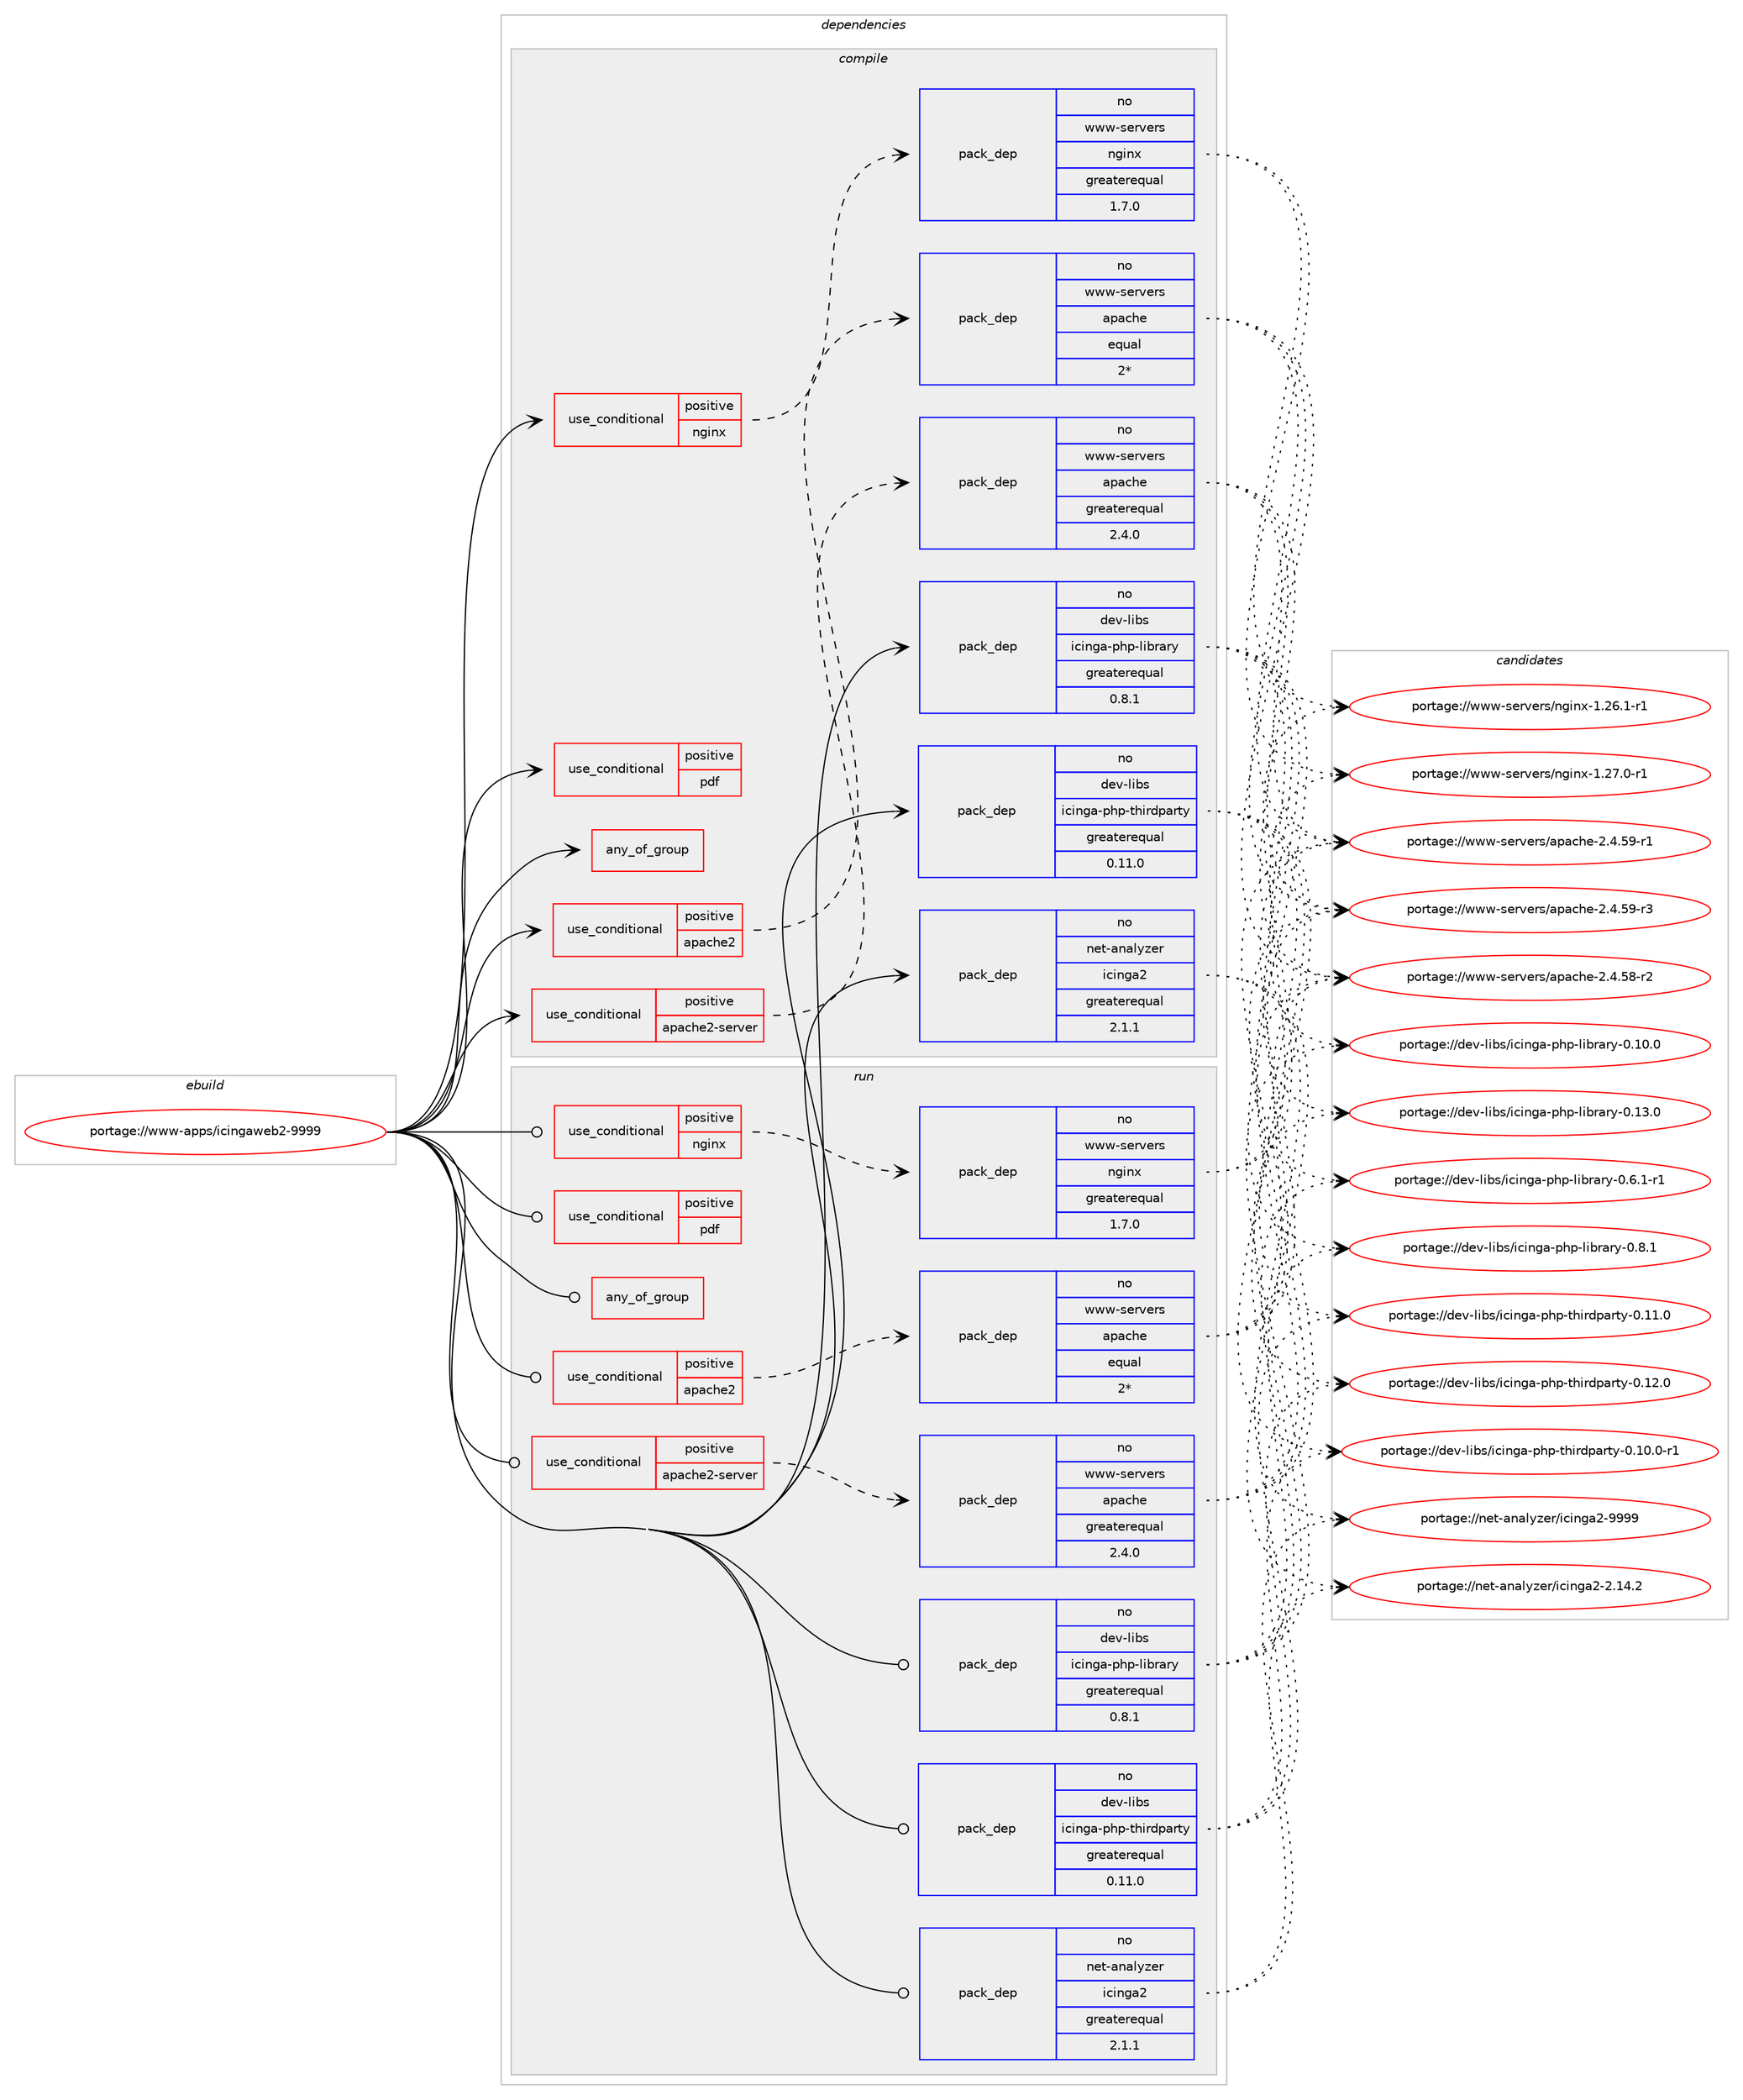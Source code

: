digraph prolog {

# *************
# Graph options
# *************

newrank=true;
concentrate=true;
compound=true;
graph [rankdir=LR,fontname=Helvetica,fontsize=10,ranksep=1.5];#, ranksep=2.5, nodesep=0.2];
edge  [arrowhead=vee];
node  [fontname=Helvetica,fontsize=10];

# **********
# The ebuild
# **********

subgraph cluster_leftcol {
color=gray;
rank=same;
label=<<i>ebuild</i>>;
id [label="portage://www-apps/icingaweb2-9999", color=red, width=4, href="../www-apps/icingaweb2-9999.svg"];
}

# ****************
# The dependencies
# ****************

subgraph cluster_midcol {
color=gray;
label=<<i>dependencies</i>>;
subgraph cluster_compile {
fillcolor="#eeeeee";
style=filled;
label=<<i>compile</i>>;
subgraph any2998 {
dependency223854 [label=<<TABLE BORDER="0" CELLBORDER="1" CELLSPACING="0" CELLPADDING="4"><TR><TD CELLPADDING="10">any_of_group</TD></TR></TABLE>>, shape=none, color=red];# *** BEGIN UNKNOWN DEPENDENCY TYPE (TODO) ***
# dependency223854 -> package_dependency(portage://www-apps/icingaweb2-9999,install,no,dev-lang,php,none,[,,],[slot(8.0)],[use(optenable(apache2),none),use(enable(cli),none),use(optenable(fpm),none),use(enable(gd),none),use(enable(intl),none),use(optenable(ldap),none),use(optenable(mysql),none),use(enable(nls),none),use(enable(pdo),none),use(optenable(postgres),none),use(enable(sockets),none),use(enable(ssl),none),use(enable(xslt),none),use(enable(xml),none)])
# *** END UNKNOWN DEPENDENCY TYPE (TODO) ***

# *** BEGIN UNKNOWN DEPENDENCY TYPE (TODO) ***
# dependency223854 -> package_dependency(portage://www-apps/icingaweb2-9999,install,no,dev-lang,php,none,[,,],[slot(8.1)],[use(optenable(apache2),none),use(enable(cli),none),use(optenable(fpm),none),use(enable(gd),none),use(enable(intl),none),use(optenable(ldap),none),use(optenable(mysql),none),use(enable(nls),none),use(enable(pdo),none),use(optenable(postgres),none),use(enable(sockets),none),use(enable(ssl),none),use(enable(xslt),none),use(enable(xml),none)])
# *** END UNKNOWN DEPENDENCY TYPE (TODO) ***

}
id:e -> dependency223854:w [weight=20,style="solid",arrowhead="vee"];
subgraph cond116133 {
dependency223855 [label=<<TABLE BORDER="0" CELLBORDER="1" CELLSPACING="0" CELLPADDING="4"><TR><TD ROWSPAN="3" CELLPADDING="10">use_conditional</TD></TR><TR><TD>positive</TD></TR><TR><TD>apache2</TD></TR></TABLE>>, shape=none, color=red];
subgraph pack104524 {
dependency223856 [label=<<TABLE BORDER="0" CELLBORDER="1" CELLSPACING="0" CELLPADDING="4" WIDTH="220"><TR><TD ROWSPAN="6" CELLPADDING="30">pack_dep</TD></TR><TR><TD WIDTH="110">no</TD></TR><TR><TD>www-servers</TD></TR><TR><TD>apache</TD></TR><TR><TD>equal</TD></TR><TR><TD>2*</TD></TR></TABLE>>, shape=none, color=blue];
}
dependency223855:e -> dependency223856:w [weight=20,style="dashed",arrowhead="vee"];
}
id:e -> dependency223855:w [weight=20,style="solid",arrowhead="vee"];
subgraph cond116134 {
dependency223857 [label=<<TABLE BORDER="0" CELLBORDER="1" CELLSPACING="0" CELLPADDING="4"><TR><TD ROWSPAN="3" CELLPADDING="10">use_conditional</TD></TR><TR><TD>positive</TD></TR><TR><TD>apache2-server</TD></TR></TABLE>>, shape=none, color=red];
subgraph pack104525 {
dependency223858 [label=<<TABLE BORDER="0" CELLBORDER="1" CELLSPACING="0" CELLPADDING="4" WIDTH="220"><TR><TD ROWSPAN="6" CELLPADDING="30">pack_dep</TD></TR><TR><TD WIDTH="110">no</TD></TR><TR><TD>www-servers</TD></TR><TR><TD>apache</TD></TR><TR><TD>greaterequal</TD></TR><TR><TD>2.4.0</TD></TR></TABLE>>, shape=none, color=blue];
}
dependency223857:e -> dependency223858:w [weight=20,style="dashed",arrowhead="vee"];
}
id:e -> dependency223857:w [weight=20,style="solid",arrowhead="vee"];
subgraph cond116135 {
dependency223859 [label=<<TABLE BORDER="0" CELLBORDER="1" CELLSPACING="0" CELLPADDING="4"><TR><TD ROWSPAN="3" CELLPADDING="10">use_conditional</TD></TR><TR><TD>positive</TD></TR><TR><TD>nginx</TD></TR></TABLE>>, shape=none, color=red];
subgraph pack104526 {
dependency223860 [label=<<TABLE BORDER="0" CELLBORDER="1" CELLSPACING="0" CELLPADDING="4" WIDTH="220"><TR><TD ROWSPAN="6" CELLPADDING="30">pack_dep</TD></TR><TR><TD WIDTH="110">no</TD></TR><TR><TD>www-servers</TD></TR><TR><TD>nginx</TD></TR><TR><TD>greaterequal</TD></TR><TR><TD>1.7.0</TD></TR></TABLE>>, shape=none, color=blue];
}
dependency223859:e -> dependency223860:w [weight=20,style="dashed",arrowhead="vee"];
}
id:e -> dependency223859:w [weight=20,style="solid",arrowhead="vee"];
subgraph cond116136 {
dependency223861 [label=<<TABLE BORDER="0" CELLBORDER="1" CELLSPACING="0" CELLPADDING="4"><TR><TD ROWSPAN="3" CELLPADDING="10">use_conditional</TD></TR><TR><TD>positive</TD></TR><TR><TD>pdf</TD></TR></TABLE>>, shape=none, color=red];
# *** BEGIN UNKNOWN DEPENDENCY TYPE (TODO) ***
# dependency223861 -> package_dependency(portage://www-apps/icingaweb2-9999,install,no,media-gfx,imagemagick,none,[,,],[],[use(enable(png),none)])
# *** END UNKNOWN DEPENDENCY TYPE (TODO) ***

}
id:e -> dependency223861:w [weight=20,style="solid",arrowhead="vee"];
# *** BEGIN UNKNOWN DEPENDENCY TYPE (TODO) ***
# id -> package_dependency(portage://www-apps/icingaweb2-9999,install,no,acct-group,icingacmd,none,[,,],[],[])
# *** END UNKNOWN DEPENDENCY TYPE (TODO) ***

# *** BEGIN UNKNOWN DEPENDENCY TYPE (TODO) ***
# id -> package_dependency(portage://www-apps/icingaweb2-9999,install,no,acct-group,icingaweb2,none,[,,],[],[])
# *** END UNKNOWN DEPENDENCY TYPE (TODO) ***

subgraph pack104527 {
dependency223862 [label=<<TABLE BORDER="0" CELLBORDER="1" CELLSPACING="0" CELLPADDING="4" WIDTH="220"><TR><TD ROWSPAN="6" CELLPADDING="30">pack_dep</TD></TR><TR><TD WIDTH="110">no</TD></TR><TR><TD>dev-libs</TD></TR><TR><TD>icinga-php-library</TD></TR><TR><TD>greaterequal</TD></TR><TR><TD>0.8.1</TD></TR></TABLE>>, shape=none, color=blue];
}
id:e -> dependency223862:w [weight=20,style="solid",arrowhead="vee"];
subgraph pack104528 {
dependency223863 [label=<<TABLE BORDER="0" CELLBORDER="1" CELLSPACING="0" CELLPADDING="4" WIDTH="220"><TR><TD ROWSPAN="6" CELLPADDING="30">pack_dep</TD></TR><TR><TD WIDTH="110">no</TD></TR><TR><TD>dev-libs</TD></TR><TR><TD>icinga-php-thirdparty</TD></TR><TR><TD>greaterequal</TD></TR><TR><TD>0.11.0</TD></TR></TABLE>>, shape=none, color=blue];
}
id:e -> dependency223863:w [weight=20,style="solid",arrowhead="vee"];
# *** BEGIN UNKNOWN DEPENDENCY TYPE (TODO) ***
# id -> package_dependency(portage://www-apps/icingaweb2-9999,install,no,dev-php,pecl-imagick,none,[,,],[],[])
# *** END UNKNOWN DEPENDENCY TYPE (TODO) ***

subgraph pack104529 {
dependency223864 [label=<<TABLE BORDER="0" CELLBORDER="1" CELLSPACING="0" CELLPADDING="4" WIDTH="220"><TR><TD ROWSPAN="6" CELLPADDING="30">pack_dep</TD></TR><TR><TD WIDTH="110">no</TD></TR><TR><TD>net-analyzer</TD></TR><TR><TD>icinga2</TD></TR><TR><TD>greaterequal</TD></TR><TR><TD>2.1.1</TD></TR></TABLE>>, shape=none, color=blue];
}
id:e -> dependency223864:w [weight=20,style="solid",arrowhead="vee"];
}
subgraph cluster_compileandrun {
fillcolor="#eeeeee";
style=filled;
label=<<i>compile and run</i>>;
}
subgraph cluster_run {
fillcolor="#eeeeee";
style=filled;
label=<<i>run</i>>;
subgraph any2999 {
dependency223865 [label=<<TABLE BORDER="0" CELLBORDER="1" CELLSPACING="0" CELLPADDING="4"><TR><TD CELLPADDING="10">any_of_group</TD></TR></TABLE>>, shape=none, color=red];# *** BEGIN UNKNOWN DEPENDENCY TYPE (TODO) ***
# dependency223865 -> package_dependency(portage://www-apps/icingaweb2-9999,run,no,dev-lang,php,none,[,,],[slot(8.0)],[use(optenable(apache2),none),use(enable(cli),none),use(optenable(fpm),none),use(enable(gd),none),use(enable(intl),none),use(optenable(ldap),none),use(optenable(mysql),none),use(enable(nls),none),use(enable(pdo),none),use(optenable(postgres),none),use(enable(sockets),none),use(enable(ssl),none),use(enable(xslt),none),use(enable(xml),none)])
# *** END UNKNOWN DEPENDENCY TYPE (TODO) ***

# *** BEGIN UNKNOWN DEPENDENCY TYPE (TODO) ***
# dependency223865 -> package_dependency(portage://www-apps/icingaweb2-9999,run,no,dev-lang,php,none,[,,],[slot(8.1)],[use(optenable(apache2),none),use(enable(cli),none),use(optenable(fpm),none),use(enable(gd),none),use(enable(intl),none),use(optenable(ldap),none),use(optenable(mysql),none),use(enable(nls),none),use(enable(pdo),none),use(optenable(postgres),none),use(enable(sockets),none),use(enable(ssl),none),use(enable(xslt),none),use(enable(xml),none)])
# *** END UNKNOWN DEPENDENCY TYPE (TODO) ***

}
id:e -> dependency223865:w [weight=20,style="solid",arrowhead="odot"];
subgraph cond116137 {
dependency223866 [label=<<TABLE BORDER="0" CELLBORDER="1" CELLSPACING="0" CELLPADDING="4"><TR><TD ROWSPAN="3" CELLPADDING="10">use_conditional</TD></TR><TR><TD>positive</TD></TR><TR><TD>apache2</TD></TR></TABLE>>, shape=none, color=red];
subgraph pack104530 {
dependency223867 [label=<<TABLE BORDER="0" CELLBORDER="1" CELLSPACING="0" CELLPADDING="4" WIDTH="220"><TR><TD ROWSPAN="6" CELLPADDING="30">pack_dep</TD></TR><TR><TD WIDTH="110">no</TD></TR><TR><TD>www-servers</TD></TR><TR><TD>apache</TD></TR><TR><TD>equal</TD></TR><TR><TD>2*</TD></TR></TABLE>>, shape=none, color=blue];
}
dependency223866:e -> dependency223867:w [weight=20,style="dashed",arrowhead="vee"];
}
id:e -> dependency223866:w [weight=20,style="solid",arrowhead="odot"];
subgraph cond116138 {
dependency223868 [label=<<TABLE BORDER="0" CELLBORDER="1" CELLSPACING="0" CELLPADDING="4"><TR><TD ROWSPAN="3" CELLPADDING="10">use_conditional</TD></TR><TR><TD>positive</TD></TR><TR><TD>apache2-server</TD></TR></TABLE>>, shape=none, color=red];
subgraph pack104531 {
dependency223869 [label=<<TABLE BORDER="0" CELLBORDER="1" CELLSPACING="0" CELLPADDING="4" WIDTH="220"><TR><TD ROWSPAN="6" CELLPADDING="30">pack_dep</TD></TR><TR><TD WIDTH="110">no</TD></TR><TR><TD>www-servers</TD></TR><TR><TD>apache</TD></TR><TR><TD>greaterequal</TD></TR><TR><TD>2.4.0</TD></TR></TABLE>>, shape=none, color=blue];
}
dependency223868:e -> dependency223869:w [weight=20,style="dashed",arrowhead="vee"];
}
id:e -> dependency223868:w [weight=20,style="solid",arrowhead="odot"];
subgraph cond116139 {
dependency223870 [label=<<TABLE BORDER="0" CELLBORDER="1" CELLSPACING="0" CELLPADDING="4"><TR><TD ROWSPAN="3" CELLPADDING="10">use_conditional</TD></TR><TR><TD>positive</TD></TR><TR><TD>nginx</TD></TR></TABLE>>, shape=none, color=red];
subgraph pack104532 {
dependency223871 [label=<<TABLE BORDER="0" CELLBORDER="1" CELLSPACING="0" CELLPADDING="4" WIDTH="220"><TR><TD ROWSPAN="6" CELLPADDING="30">pack_dep</TD></TR><TR><TD WIDTH="110">no</TD></TR><TR><TD>www-servers</TD></TR><TR><TD>nginx</TD></TR><TR><TD>greaterequal</TD></TR><TR><TD>1.7.0</TD></TR></TABLE>>, shape=none, color=blue];
}
dependency223870:e -> dependency223871:w [weight=20,style="dashed",arrowhead="vee"];
}
id:e -> dependency223870:w [weight=20,style="solid",arrowhead="odot"];
subgraph cond116140 {
dependency223872 [label=<<TABLE BORDER="0" CELLBORDER="1" CELLSPACING="0" CELLPADDING="4"><TR><TD ROWSPAN="3" CELLPADDING="10">use_conditional</TD></TR><TR><TD>positive</TD></TR><TR><TD>pdf</TD></TR></TABLE>>, shape=none, color=red];
# *** BEGIN UNKNOWN DEPENDENCY TYPE (TODO) ***
# dependency223872 -> package_dependency(portage://www-apps/icingaweb2-9999,run,no,media-gfx,imagemagick,none,[,,],[],[use(enable(png),none)])
# *** END UNKNOWN DEPENDENCY TYPE (TODO) ***

}
id:e -> dependency223872:w [weight=20,style="solid",arrowhead="odot"];
# *** BEGIN UNKNOWN DEPENDENCY TYPE (TODO) ***
# id -> package_dependency(portage://www-apps/icingaweb2-9999,run,no,acct-group,icingacmd,none,[,,],[],[])
# *** END UNKNOWN DEPENDENCY TYPE (TODO) ***

# *** BEGIN UNKNOWN DEPENDENCY TYPE (TODO) ***
# id -> package_dependency(portage://www-apps/icingaweb2-9999,run,no,acct-group,icingaweb2,none,[,,],[],[])
# *** END UNKNOWN DEPENDENCY TYPE (TODO) ***

subgraph pack104533 {
dependency223873 [label=<<TABLE BORDER="0" CELLBORDER="1" CELLSPACING="0" CELLPADDING="4" WIDTH="220"><TR><TD ROWSPAN="6" CELLPADDING="30">pack_dep</TD></TR><TR><TD WIDTH="110">no</TD></TR><TR><TD>dev-libs</TD></TR><TR><TD>icinga-php-library</TD></TR><TR><TD>greaterequal</TD></TR><TR><TD>0.8.1</TD></TR></TABLE>>, shape=none, color=blue];
}
id:e -> dependency223873:w [weight=20,style="solid",arrowhead="odot"];
subgraph pack104534 {
dependency223874 [label=<<TABLE BORDER="0" CELLBORDER="1" CELLSPACING="0" CELLPADDING="4" WIDTH="220"><TR><TD ROWSPAN="6" CELLPADDING="30">pack_dep</TD></TR><TR><TD WIDTH="110">no</TD></TR><TR><TD>dev-libs</TD></TR><TR><TD>icinga-php-thirdparty</TD></TR><TR><TD>greaterequal</TD></TR><TR><TD>0.11.0</TD></TR></TABLE>>, shape=none, color=blue];
}
id:e -> dependency223874:w [weight=20,style="solid",arrowhead="odot"];
# *** BEGIN UNKNOWN DEPENDENCY TYPE (TODO) ***
# id -> package_dependency(portage://www-apps/icingaweb2-9999,run,no,dev-php,pecl-imagick,none,[,,],[],[])
# *** END UNKNOWN DEPENDENCY TYPE (TODO) ***

subgraph pack104535 {
dependency223875 [label=<<TABLE BORDER="0" CELLBORDER="1" CELLSPACING="0" CELLPADDING="4" WIDTH="220"><TR><TD ROWSPAN="6" CELLPADDING="30">pack_dep</TD></TR><TR><TD WIDTH="110">no</TD></TR><TR><TD>net-analyzer</TD></TR><TR><TD>icinga2</TD></TR><TR><TD>greaterequal</TD></TR><TR><TD>2.1.1</TD></TR></TABLE>>, shape=none, color=blue];
}
id:e -> dependency223875:w [weight=20,style="solid",arrowhead="odot"];
}
}

# **************
# The candidates
# **************

subgraph cluster_choices {
rank=same;
color=gray;
label=<<i>candidates</i>>;

subgraph choice104524 {
color=black;
nodesep=1;
choice1191191194511510111411810111411547971129799104101455046524653564511450 [label="portage://www-servers/apache-2.4.58-r2", color=red, width=4,href="../www-servers/apache-2.4.58-r2.svg"];
choice1191191194511510111411810111411547971129799104101455046524653574511449 [label="portage://www-servers/apache-2.4.59-r1", color=red, width=4,href="../www-servers/apache-2.4.59-r1.svg"];
choice1191191194511510111411810111411547971129799104101455046524653574511451 [label="portage://www-servers/apache-2.4.59-r3", color=red, width=4,href="../www-servers/apache-2.4.59-r3.svg"];
dependency223856:e -> choice1191191194511510111411810111411547971129799104101455046524653564511450:w [style=dotted,weight="100"];
dependency223856:e -> choice1191191194511510111411810111411547971129799104101455046524653574511449:w [style=dotted,weight="100"];
dependency223856:e -> choice1191191194511510111411810111411547971129799104101455046524653574511451:w [style=dotted,weight="100"];
}
subgraph choice104525 {
color=black;
nodesep=1;
choice1191191194511510111411810111411547971129799104101455046524653564511450 [label="portage://www-servers/apache-2.4.58-r2", color=red, width=4,href="../www-servers/apache-2.4.58-r2.svg"];
choice1191191194511510111411810111411547971129799104101455046524653574511449 [label="portage://www-servers/apache-2.4.59-r1", color=red, width=4,href="../www-servers/apache-2.4.59-r1.svg"];
choice1191191194511510111411810111411547971129799104101455046524653574511451 [label="portage://www-servers/apache-2.4.59-r3", color=red, width=4,href="../www-servers/apache-2.4.59-r3.svg"];
dependency223858:e -> choice1191191194511510111411810111411547971129799104101455046524653564511450:w [style=dotted,weight="100"];
dependency223858:e -> choice1191191194511510111411810111411547971129799104101455046524653574511449:w [style=dotted,weight="100"];
dependency223858:e -> choice1191191194511510111411810111411547971129799104101455046524653574511451:w [style=dotted,weight="100"];
}
subgraph choice104526 {
color=black;
nodesep=1;
choice1191191194511510111411810111411547110103105110120454946505446494511449 [label="portage://www-servers/nginx-1.26.1-r1", color=red, width=4,href="../www-servers/nginx-1.26.1-r1.svg"];
choice1191191194511510111411810111411547110103105110120454946505546484511449 [label="portage://www-servers/nginx-1.27.0-r1", color=red, width=4,href="../www-servers/nginx-1.27.0-r1.svg"];
dependency223860:e -> choice1191191194511510111411810111411547110103105110120454946505446494511449:w [style=dotted,weight="100"];
dependency223860:e -> choice1191191194511510111411810111411547110103105110120454946505546484511449:w [style=dotted,weight="100"];
}
subgraph choice104527 {
color=black;
nodesep=1;
choice10010111845108105981154710599105110103974511210411245108105981149711412145484649484648 [label="portage://dev-libs/icinga-php-library-0.10.0", color=red, width=4,href="../dev-libs/icinga-php-library-0.10.0.svg"];
choice10010111845108105981154710599105110103974511210411245108105981149711412145484649514648 [label="portage://dev-libs/icinga-php-library-0.13.0", color=red, width=4,href="../dev-libs/icinga-php-library-0.13.0.svg"];
choice1001011184510810598115471059910511010397451121041124510810598114971141214548465446494511449 [label="portage://dev-libs/icinga-php-library-0.6.1-r1", color=red, width=4,href="../dev-libs/icinga-php-library-0.6.1-r1.svg"];
choice100101118451081059811547105991051101039745112104112451081059811497114121454846564649 [label="portage://dev-libs/icinga-php-library-0.8.1", color=red, width=4,href="../dev-libs/icinga-php-library-0.8.1.svg"];
dependency223862:e -> choice10010111845108105981154710599105110103974511210411245108105981149711412145484649484648:w [style=dotted,weight="100"];
dependency223862:e -> choice10010111845108105981154710599105110103974511210411245108105981149711412145484649514648:w [style=dotted,weight="100"];
dependency223862:e -> choice1001011184510810598115471059910511010397451121041124510810598114971141214548465446494511449:w [style=dotted,weight="100"];
dependency223862:e -> choice100101118451081059811547105991051101039745112104112451081059811497114121454846564649:w [style=dotted,weight="100"];
}
subgraph choice104528 {
color=black;
nodesep=1;
choice1001011184510810598115471059910511010397451121041124511610410511410011297114116121454846494846484511449 [label="portage://dev-libs/icinga-php-thirdparty-0.10.0-r1", color=red, width=4,href="../dev-libs/icinga-php-thirdparty-0.10.0-r1.svg"];
choice100101118451081059811547105991051101039745112104112451161041051141001129711411612145484649494648 [label="portage://dev-libs/icinga-php-thirdparty-0.11.0", color=red, width=4,href="../dev-libs/icinga-php-thirdparty-0.11.0.svg"];
choice100101118451081059811547105991051101039745112104112451161041051141001129711411612145484649504648 [label="portage://dev-libs/icinga-php-thirdparty-0.12.0", color=red, width=4,href="../dev-libs/icinga-php-thirdparty-0.12.0.svg"];
dependency223863:e -> choice1001011184510810598115471059910511010397451121041124511610410511410011297114116121454846494846484511449:w [style=dotted,weight="100"];
dependency223863:e -> choice100101118451081059811547105991051101039745112104112451161041051141001129711411612145484649494648:w [style=dotted,weight="100"];
dependency223863:e -> choice100101118451081059811547105991051101039745112104112451161041051141001129711411612145484649504648:w [style=dotted,weight="100"];
}
subgraph choice104529 {
color=black;
nodesep=1;
choice1101011164597110971081211221011144710599105110103975045504649524650 [label="portage://net-analyzer/icinga2-2.14.2", color=red, width=4,href="../net-analyzer/icinga2-2.14.2.svg"];
choice110101116459711097108121122101114471059910511010397504557575757 [label="portage://net-analyzer/icinga2-9999", color=red, width=4,href="../net-analyzer/icinga2-9999.svg"];
dependency223864:e -> choice1101011164597110971081211221011144710599105110103975045504649524650:w [style=dotted,weight="100"];
dependency223864:e -> choice110101116459711097108121122101114471059910511010397504557575757:w [style=dotted,weight="100"];
}
subgraph choice104530 {
color=black;
nodesep=1;
choice1191191194511510111411810111411547971129799104101455046524653564511450 [label="portage://www-servers/apache-2.4.58-r2", color=red, width=4,href="../www-servers/apache-2.4.58-r2.svg"];
choice1191191194511510111411810111411547971129799104101455046524653574511449 [label="portage://www-servers/apache-2.4.59-r1", color=red, width=4,href="../www-servers/apache-2.4.59-r1.svg"];
choice1191191194511510111411810111411547971129799104101455046524653574511451 [label="portage://www-servers/apache-2.4.59-r3", color=red, width=4,href="../www-servers/apache-2.4.59-r3.svg"];
dependency223867:e -> choice1191191194511510111411810111411547971129799104101455046524653564511450:w [style=dotted,weight="100"];
dependency223867:e -> choice1191191194511510111411810111411547971129799104101455046524653574511449:w [style=dotted,weight="100"];
dependency223867:e -> choice1191191194511510111411810111411547971129799104101455046524653574511451:w [style=dotted,weight="100"];
}
subgraph choice104531 {
color=black;
nodesep=1;
choice1191191194511510111411810111411547971129799104101455046524653564511450 [label="portage://www-servers/apache-2.4.58-r2", color=red, width=4,href="../www-servers/apache-2.4.58-r2.svg"];
choice1191191194511510111411810111411547971129799104101455046524653574511449 [label="portage://www-servers/apache-2.4.59-r1", color=red, width=4,href="../www-servers/apache-2.4.59-r1.svg"];
choice1191191194511510111411810111411547971129799104101455046524653574511451 [label="portage://www-servers/apache-2.4.59-r3", color=red, width=4,href="../www-servers/apache-2.4.59-r3.svg"];
dependency223869:e -> choice1191191194511510111411810111411547971129799104101455046524653564511450:w [style=dotted,weight="100"];
dependency223869:e -> choice1191191194511510111411810111411547971129799104101455046524653574511449:w [style=dotted,weight="100"];
dependency223869:e -> choice1191191194511510111411810111411547971129799104101455046524653574511451:w [style=dotted,weight="100"];
}
subgraph choice104532 {
color=black;
nodesep=1;
choice1191191194511510111411810111411547110103105110120454946505446494511449 [label="portage://www-servers/nginx-1.26.1-r1", color=red, width=4,href="../www-servers/nginx-1.26.1-r1.svg"];
choice1191191194511510111411810111411547110103105110120454946505546484511449 [label="portage://www-servers/nginx-1.27.0-r1", color=red, width=4,href="../www-servers/nginx-1.27.0-r1.svg"];
dependency223871:e -> choice1191191194511510111411810111411547110103105110120454946505446494511449:w [style=dotted,weight="100"];
dependency223871:e -> choice1191191194511510111411810111411547110103105110120454946505546484511449:w [style=dotted,weight="100"];
}
subgraph choice104533 {
color=black;
nodesep=1;
choice10010111845108105981154710599105110103974511210411245108105981149711412145484649484648 [label="portage://dev-libs/icinga-php-library-0.10.0", color=red, width=4,href="../dev-libs/icinga-php-library-0.10.0.svg"];
choice10010111845108105981154710599105110103974511210411245108105981149711412145484649514648 [label="portage://dev-libs/icinga-php-library-0.13.0", color=red, width=4,href="../dev-libs/icinga-php-library-0.13.0.svg"];
choice1001011184510810598115471059910511010397451121041124510810598114971141214548465446494511449 [label="portage://dev-libs/icinga-php-library-0.6.1-r1", color=red, width=4,href="../dev-libs/icinga-php-library-0.6.1-r1.svg"];
choice100101118451081059811547105991051101039745112104112451081059811497114121454846564649 [label="portage://dev-libs/icinga-php-library-0.8.1", color=red, width=4,href="../dev-libs/icinga-php-library-0.8.1.svg"];
dependency223873:e -> choice10010111845108105981154710599105110103974511210411245108105981149711412145484649484648:w [style=dotted,weight="100"];
dependency223873:e -> choice10010111845108105981154710599105110103974511210411245108105981149711412145484649514648:w [style=dotted,weight="100"];
dependency223873:e -> choice1001011184510810598115471059910511010397451121041124510810598114971141214548465446494511449:w [style=dotted,weight="100"];
dependency223873:e -> choice100101118451081059811547105991051101039745112104112451081059811497114121454846564649:w [style=dotted,weight="100"];
}
subgraph choice104534 {
color=black;
nodesep=1;
choice1001011184510810598115471059910511010397451121041124511610410511410011297114116121454846494846484511449 [label="portage://dev-libs/icinga-php-thirdparty-0.10.0-r1", color=red, width=4,href="../dev-libs/icinga-php-thirdparty-0.10.0-r1.svg"];
choice100101118451081059811547105991051101039745112104112451161041051141001129711411612145484649494648 [label="portage://dev-libs/icinga-php-thirdparty-0.11.0", color=red, width=4,href="../dev-libs/icinga-php-thirdparty-0.11.0.svg"];
choice100101118451081059811547105991051101039745112104112451161041051141001129711411612145484649504648 [label="portage://dev-libs/icinga-php-thirdparty-0.12.0", color=red, width=4,href="../dev-libs/icinga-php-thirdparty-0.12.0.svg"];
dependency223874:e -> choice1001011184510810598115471059910511010397451121041124511610410511410011297114116121454846494846484511449:w [style=dotted,weight="100"];
dependency223874:e -> choice100101118451081059811547105991051101039745112104112451161041051141001129711411612145484649494648:w [style=dotted,weight="100"];
dependency223874:e -> choice100101118451081059811547105991051101039745112104112451161041051141001129711411612145484649504648:w [style=dotted,weight="100"];
}
subgraph choice104535 {
color=black;
nodesep=1;
choice1101011164597110971081211221011144710599105110103975045504649524650 [label="portage://net-analyzer/icinga2-2.14.2", color=red, width=4,href="../net-analyzer/icinga2-2.14.2.svg"];
choice110101116459711097108121122101114471059910511010397504557575757 [label="portage://net-analyzer/icinga2-9999", color=red, width=4,href="../net-analyzer/icinga2-9999.svg"];
dependency223875:e -> choice1101011164597110971081211221011144710599105110103975045504649524650:w [style=dotted,weight="100"];
dependency223875:e -> choice110101116459711097108121122101114471059910511010397504557575757:w [style=dotted,weight="100"];
}
}

}
